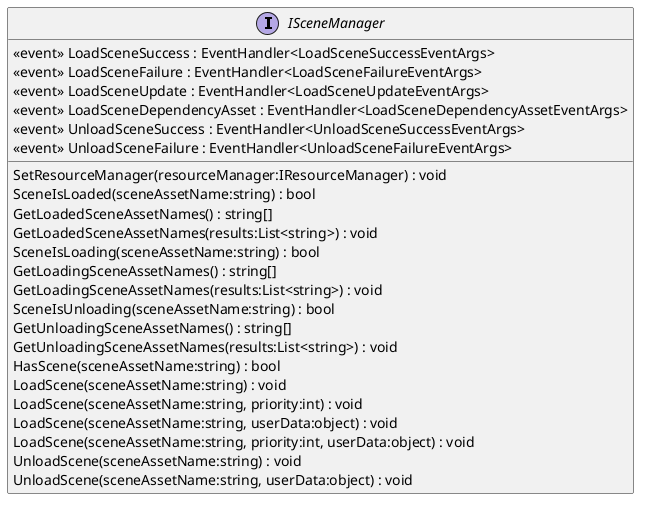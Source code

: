@startuml
interface ISceneManager {
     <<event>> LoadSceneSuccess : EventHandler<LoadSceneSuccessEventArgs> 
     <<event>> LoadSceneFailure : EventHandler<LoadSceneFailureEventArgs> 
     <<event>> LoadSceneUpdate : EventHandler<LoadSceneUpdateEventArgs> 
     <<event>> LoadSceneDependencyAsset : EventHandler<LoadSceneDependencyAssetEventArgs> 
     <<event>> UnloadSceneSuccess : EventHandler<UnloadSceneSuccessEventArgs> 
     <<event>> UnloadSceneFailure : EventHandler<UnloadSceneFailureEventArgs> 
    SetResourceManager(resourceManager:IResourceManager) : void
    SceneIsLoaded(sceneAssetName:string) : bool
    GetLoadedSceneAssetNames() : string[]
    GetLoadedSceneAssetNames(results:List<string>) : void
    SceneIsLoading(sceneAssetName:string) : bool
    GetLoadingSceneAssetNames() : string[]
    GetLoadingSceneAssetNames(results:List<string>) : void
    SceneIsUnloading(sceneAssetName:string) : bool
    GetUnloadingSceneAssetNames() : string[]
    GetUnloadingSceneAssetNames(results:List<string>) : void
    HasScene(sceneAssetName:string) : bool
    LoadScene(sceneAssetName:string) : void
    LoadScene(sceneAssetName:string, priority:int) : void
    LoadScene(sceneAssetName:string, userData:object) : void
    LoadScene(sceneAssetName:string, priority:int, userData:object) : void
    UnloadScene(sceneAssetName:string) : void
    UnloadScene(sceneAssetName:string, userData:object) : void
}
@enduml
